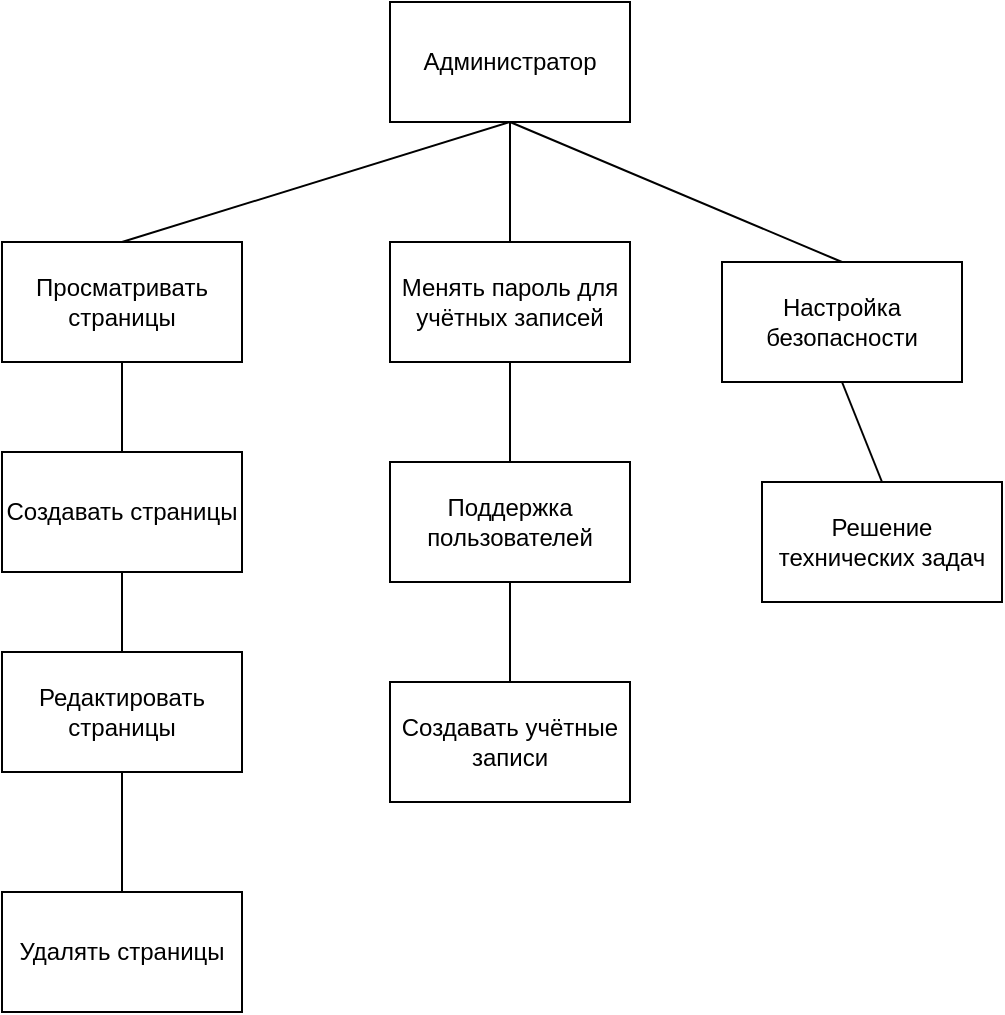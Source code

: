 <mxfile version="24.7.16">
  <diagram name="Page-1" id="TqevF_K_1Zse74cjp3pf">
    <mxGraphModel dx="1134" dy="781" grid="1" gridSize="10" guides="1" tooltips="1" connect="1" arrows="1" fold="1" page="1" pageScale="1" pageWidth="827" pageHeight="1169" math="0" shadow="0">
      <root>
        <mxCell id="0" />
        <mxCell id="1" parent="0" />
        <mxCell id="DGTLoXSRhAIJQdGkN_dH-16" value="Администратор" style="rounded=0;whiteSpace=wrap;html=1;" vertex="1" parent="1">
          <mxGeometry x="304" y="80" width="120" height="60" as="geometry" />
        </mxCell>
        <mxCell id="DGTLoXSRhAIJQdGkN_dH-17" value="Менять пароль для учётных записей" style="rounded=0;whiteSpace=wrap;html=1;" vertex="1" parent="1">
          <mxGeometry x="304" y="200" width="120" height="60" as="geometry" />
        </mxCell>
        <mxCell id="DGTLoXSRhAIJQdGkN_dH-18" value="Поддержка пользователей" style="rounded=0;whiteSpace=wrap;html=1;" vertex="1" parent="1">
          <mxGeometry x="304" y="310" width="120" height="60" as="geometry" />
        </mxCell>
        <mxCell id="DGTLoXSRhAIJQdGkN_dH-19" value="" style="endArrow=none;html=1;rounded=0;entryX=0.5;entryY=0;entryDx=0;entryDy=0;exitX=0.5;exitY=1;exitDx=0;exitDy=0;" edge="1" parent="1" source="DGTLoXSRhAIJQdGkN_dH-17" target="DGTLoXSRhAIJQdGkN_dH-18">
          <mxGeometry width="50" height="50" relative="1" as="geometry">
            <mxPoint x="374" y="270" as="sourcePoint" />
            <mxPoint x="94" y="390" as="targetPoint" />
          </mxGeometry>
        </mxCell>
        <mxCell id="DGTLoXSRhAIJQdGkN_dH-20" value="" style="endArrow=none;html=1;rounded=0;exitX=0.5;exitY=0;exitDx=0;exitDy=0;entryX=0.5;entryY=1;entryDx=0;entryDy=0;" edge="1" parent="1" source="DGTLoXSRhAIJQdGkN_dH-17" target="DGTLoXSRhAIJQdGkN_dH-16">
          <mxGeometry width="50" height="50" relative="1" as="geometry">
            <mxPoint x="44" y="170" as="sourcePoint" />
            <mxPoint x="94" y="120" as="targetPoint" />
          </mxGeometry>
        </mxCell>
        <mxCell id="DGTLoXSRhAIJQdGkN_dH-21" value="Просматривать страницы" style="rounded=0;whiteSpace=wrap;html=1;" vertex="1" parent="1">
          <mxGeometry x="110" y="200" width="120" height="60" as="geometry" />
        </mxCell>
        <mxCell id="DGTLoXSRhAIJQdGkN_dH-22" value="Создавать учётные записи" style="rounded=0;whiteSpace=wrap;html=1;" vertex="1" parent="1">
          <mxGeometry x="304" y="420" width="120" height="60" as="geometry" />
        </mxCell>
        <mxCell id="DGTLoXSRhAIJQdGkN_dH-23" value="Настройка безопасности" style="rounded=0;whiteSpace=wrap;html=1;" vertex="1" parent="1">
          <mxGeometry x="470" y="210" width="120" height="60" as="geometry" />
        </mxCell>
        <mxCell id="DGTLoXSRhAIJQdGkN_dH-24" value="Решение технических задач" style="rounded=0;whiteSpace=wrap;html=1;" vertex="1" parent="1">
          <mxGeometry x="490" y="320" width="120" height="60" as="geometry" />
        </mxCell>
        <mxCell id="DGTLoXSRhAIJQdGkN_dH-26" value="" style="endArrow=none;html=1;rounded=0;entryX=0.5;entryY=1;entryDx=0;entryDy=0;exitX=0.5;exitY=0;exitDx=0;exitDy=0;" edge="1" parent="1" source="DGTLoXSRhAIJQdGkN_dH-22" target="DGTLoXSRhAIJQdGkN_dH-18">
          <mxGeometry width="50" height="50" relative="1" as="geometry">
            <mxPoint x="420" y="420" as="sourcePoint" />
            <mxPoint x="470" y="370" as="targetPoint" />
          </mxGeometry>
        </mxCell>
        <mxCell id="DGTLoXSRhAIJQdGkN_dH-28" value="" style="endArrow=none;html=1;rounded=0;exitX=0.5;exitY=0;exitDx=0;exitDy=0;entryX=0.5;entryY=1;entryDx=0;entryDy=0;" edge="1" parent="1" source="DGTLoXSRhAIJQdGkN_dH-23" target="DGTLoXSRhAIJQdGkN_dH-16">
          <mxGeometry width="50" height="50" relative="1" as="geometry">
            <mxPoint x="600" y="430" as="sourcePoint" />
            <mxPoint x="530" y="180" as="targetPoint" />
          </mxGeometry>
        </mxCell>
        <mxCell id="DGTLoXSRhAIJQdGkN_dH-29" value="" style="endArrow=none;html=1;rounded=0;exitX=0.5;exitY=0;exitDx=0;exitDy=0;entryX=0.5;entryY=1;entryDx=0;entryDy=0;" edge="1" parent="1" source="DGTLoXSRhAIJQdGkN_dH-21" target="DGTLoXSRhAIJQdGkN_dH-16">
          <mxGeometry width="50" height="50" relative="1" as="geometry">
            <mxPoint x="420" y="420" as="sourcePoint" />
            <mxPoint x="180" y="170" as="targetPoint" />
          </mxGeometry>
        </mxCell>
        <mxCell id="DGTLoXSRhAIJQdGkN_dH-30" value="" style="endArrow=none;html=1;rounded=0;exitX=0.5;exitY=0;exitDx=0;exitDy=0;entryX=0.5;entryY=1;entryDx=0;entryDy=0;" edge="1" parent="1" source="DGTLoXSRhAIJQdGkN_dH-24" target="DGTLoXSRhAIJQdGkN_dH-23">
          <mxGeometry width="50" height="50" relative="1" as="geometry">
            <mxPoint x="600" y="430" as="sourcePoint" />
            <mxPoint x="370" y="140" as="targetPoint" />
          </mxGeometry>
        </mxCell>
        <mxCell id="DGTLoXSRhAIJQdGkN_dH-31" value="Создавать страницы" style="rounded=0;whiteSpace=wrap;html=1;" vertex="1" parent="1">
          <mxGeometry x="110" y="305" width="120" height="60" as="geometry" />
        </mxCell>
        <mxCell id="DGTLoXSRhAIJQdGkN_dH-32" value="Редактировать страницы" style="rounded=0;whiteSpace=wrap;html=1;" vertex="1" parent="1">
          <mxGeometry x="110" y="405" width="120" height="60" as="geometry" />
        </mxCell>
        <mxCell id="DGTLoXSRhAIJQdGkN_dH-33" value="Удалять страницы" style="rounded=0;whiteSpace=wrap;html=1;" vertex="1" parent="1">
          <mxGeometry x="110" y="525" width="120" height="60" as="geometry" />
        </mxCell>
        <mxCell id="DGTLoXSRhAIJQdGkN_dH-56" value="" style="endArrow=none;html=1;rounded=0;entryX=0.5;entryY=1;entryDx=0;entryDy=0;exitX=0.5;exitY=0;exitDx=0;exitDy=0;" edge="1" parent="1" source="DGTLoXSRhAIJQdGkN_dH-32" target="DGTLoXSRhAIJQdGkN_dH-31">
          <mxGeometry width="50" height="50" relative="1" as="geometry">
            <mxPoint x="420" y="545" as="sourcePoint" />
            <mxPoint x="470" y="495" as="targetPoint" />
          </mxGeometry>
        </mxCell>
        <mxCell id="DGTLoXSRhAIJQdGkN_dH-57" value="" style="endArrow=none;html=1;rounded=0;exitX=0.5;exitY=1;exitDx=0;exitDy=0;entryX=0.5;entryY=0;entryDx=0;entryDy=0;" edge="1" parent="1" source="DGTLoXSRhAIJQdGkN_dH-32" target="DGTLoXSRhAIJQdGkN_dH-33">
          <mxGeometry width="50" height="50" relative="1" as="geometry">
            <mxPoint x="420" y="545" as="sourcePoint" />
            <mxPoint x="470" y="495" as="targetPoint" />
          </mxGeometry>
        </mxCell>
        <mxCell id="DGTLoXSRhAIJQdGkN_dH-72" value="" style="endArrow=none;html=1;rounded=0;exitX=0.5;exitY=0;exitDx=0;exitDy=0;" edge="1" parent="1" source="DGTLoXSRhAIJQdGkN_dH-31" target="DGTLoXSRhAIJQdGkN_dH-21">
          <mxGeometry width="50" height="50" relative="1" as="geometry">
            <mxPoint x="400" y="690" as="sourcePoint" />
            <mxPoint x="160" y="440" as="targetPoint" />
          </mxGeometry>
        </mxCell>
      </root>
    </mxGraphModel>
  </diagram>
</mxfile>
